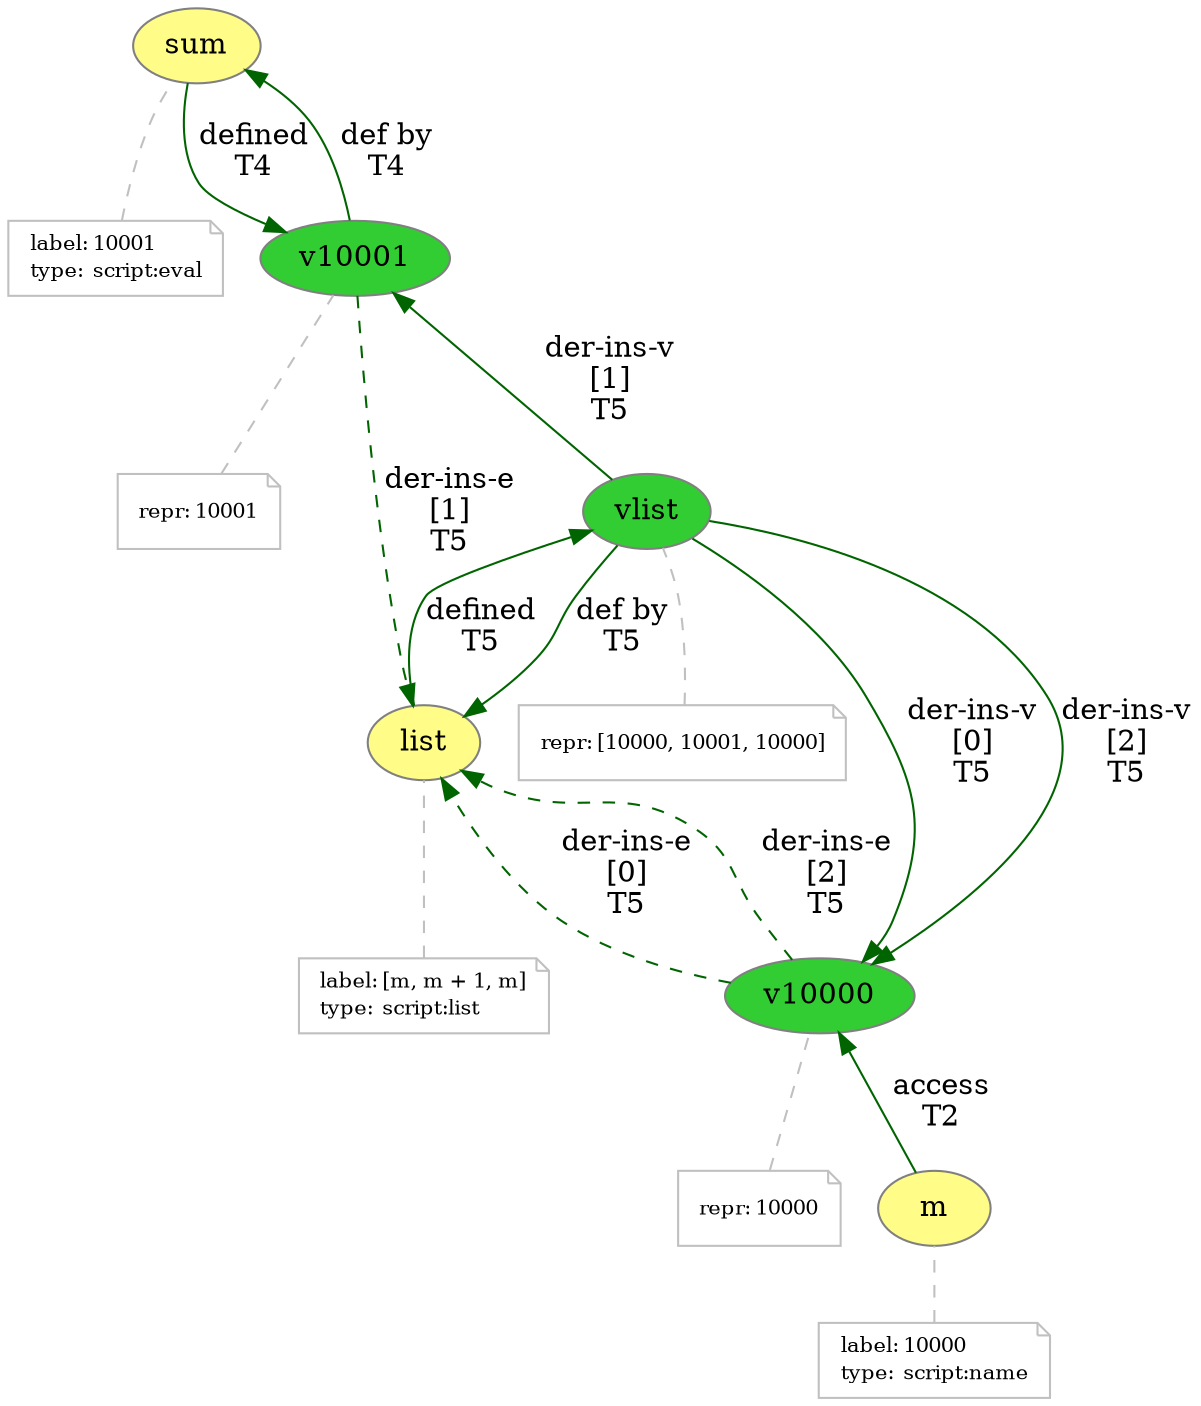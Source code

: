 digraph "PROV" { size="16,12"; rankdir="BT";
"http://example.org/m" [fillcolor="#FFFC87",color="#808080",style="filled",label="m",URL="http://example.org/m"]
"-attrs0" [color="gray",shape="note",fontsize="10",fontcolor="black",label=<<TABLE cellpadding="0" border="0">
	<TR>
	    <TD align="left">label:</TD>
	    <TD align="left">10000</TD>
	</TR>
	<TR>
	    <TD align="left">type:</TD>
	    <TD align="left">script:name</TD>
	</TR>
</TABLE>>]
"-attrs0" -> "http://example.org/m" [color="gray",style="dashed",arrowhead="none"]
"http://example.org/v10000" [fillcolor="#32CD32",color="#808080",style="filled",label="v10000",URL="http://example.org/v10000"]
"-attrs1" [color="gray",shape="note",fontsize="10",fontcolor="black",label=<<TABLE cellpadding="0" border="0">
	<TR>
	    <TD align="left">repr:</TD>
	    <TD align="left">10000</TD>
	</TR>
</TABLE>>]
"-attrs1" -> "http://example.org/v10000" [color="gray",style="dashed",arrowhead="none"]
"http://example.org/m" -> "http://example.org/v10000" [labelfontsize="8",labeldistance="1.5",color="darkgreen",labelangle="60.0",rotation="20",label="access
T2"]
"http://example.org/sum" [fillcolor="#FFFC87",color="#808080",style="filled",label="sum",URL="http://example.org/sum"]
"-attrs2" [color="gray",shape="note",fontsize="10",fontcolor="black",label=<<TABLE cellpadding="0" border="0">
	<TR>
	    <TD align="left">label:</TD>
	    <TD align="left">10001</TD>
	</TR>
	<TR>
	    <TD align="left">type:</TD>
	    <TD align="left">script:eval</TD>
	</TR>
</TABLE>>]
"-attrs2" -> "http://example.org/sum" [color="gray",style="dashed",arrowhead="none"]
"http://example.org/v10001" [fillcolor="#32CD32",color="#808080",style="filled",label="v10001",URL="http://example.org/v10001"]
"-attrs3" [color="gray",shape="note",fontsize="10",fontcolor="black",label=<<TABLE cellpadding="0" border="0">
	<TR>
	    <TD align="left">repr:</TD>
	    <TD align="left">10001</TD>
	</TR>
</TABLE>>]
"-attrs3" -> "http://example.org/v10001" [color="gray",style="dashed",arrowhead="none"]
"http://example.org/sum" -> "http://example.org/v10001" [labelfontsize="8",labeldistance="1.5",color="darkgreen",labelangle="60.0",rotation="20",label="defined
T4"]
"http://example.org/v10001" -> "http://example.org/sum" [labelfontsize="8",labeldistance="1.5",color="darkgreen",labelangle="60.0",rotation="20",label="def by
T4"]
"http://example.org/list" [fillcolor="#FFFC87",color="#808080",style="filled",label="list",URL="http://example.org/list"]
"-attrs4" [color="gray",shape="note",fontsize="10",fontcolor="black",label=<<TABLE cellpadding="0" border="0">
	<TR>
	    <TD align="left">label:</TD>
	    <TD align="left">[m, m + 1, m]</TD>
	</TR>
	<TR>
	    <TD align="left">type:</TD>
	    <TD align="left">script:list</TD>
	</TR>
</TABLE>>]
"-attrs4" -> "http://example.org/list" [color="gray",style="dashed",arrowhead="none"]
"http://example.org/vlist" [fillcolor="#32CD32",color="#808080",style="filled",label="vlist",URL="http://example.org/vlist"]
"-attrs5" [color="gray",shape="note",fontsize="10",fontcolor="black",label=<<TABLE cellpadding="0" border="0">
	<TR>
	    <TD align="left">repr:</TD>
	    <TD align="left">[10000, 10001, 10000]</TD>
	</TR>
</TABLE>>]
"-attrs5" -> "http://example.org/vlist" [color="gray",style="dashed",arrowhead="none"]
"http://example.org/vlist" -> "http://example.org/v10000" [labelfontsize="8",labeldistance="1.5",color="darkgreen",labelangle="60.0",rotation="20",label="der-ins-v
[0]
T5"]
"http://example.org/v10000" -> "http://example.org/list" [labelfontsize="8",labeldistance="1.5",color="darkgreen",labelangle="60.0",rotation="20",label="der-ins-e
[0]
T5",style="dashed"]
"http://example.org/vlist" -> "http://example.org/v10001" [labelfontsize="8",labeldistance="1.5",color="darkgreen",labelangle="60.0",rotation="20",label="der-ins-v
[1]
T5"]
"http://example.org/v10001" -> "http://example.org/list" [labelfontsize="8",labeldistance="1.5",color="darkgreen",labelangle="60.0",rotation="20",label="der-ins-e
[1]
T5",style="dashed"]
"http://example.org/vlist" -> "http://example.org/v10000" [labelfontsize="8",labeldistance="1.5",color="darkgreen",labelangle="60.0",rotation="20",label="der-ins-v
[2]
T5"]
"http://example.org/v10000" -> "http://example.org/list" [labelfontsize="8",labeldistance="1.5",color="darkgreen",labelangle="60.0",rotation="20",label="der-ins-e
[2]
T5",style="dashed"]
"http://example.org/list" -> "http://example.org/vlist" [labelfontsize="8",labeldistance="1.5",color="darkgreen",labelangle="60.0",rotation="20",label="defined
T5"]
"http://example.org/vlist" -> "http://example.org/list" [labelfontsize="8",labeldistance="1.5",color="darkgreen",labelangle="60.0",rotation="20",label="def by
T5"]
}